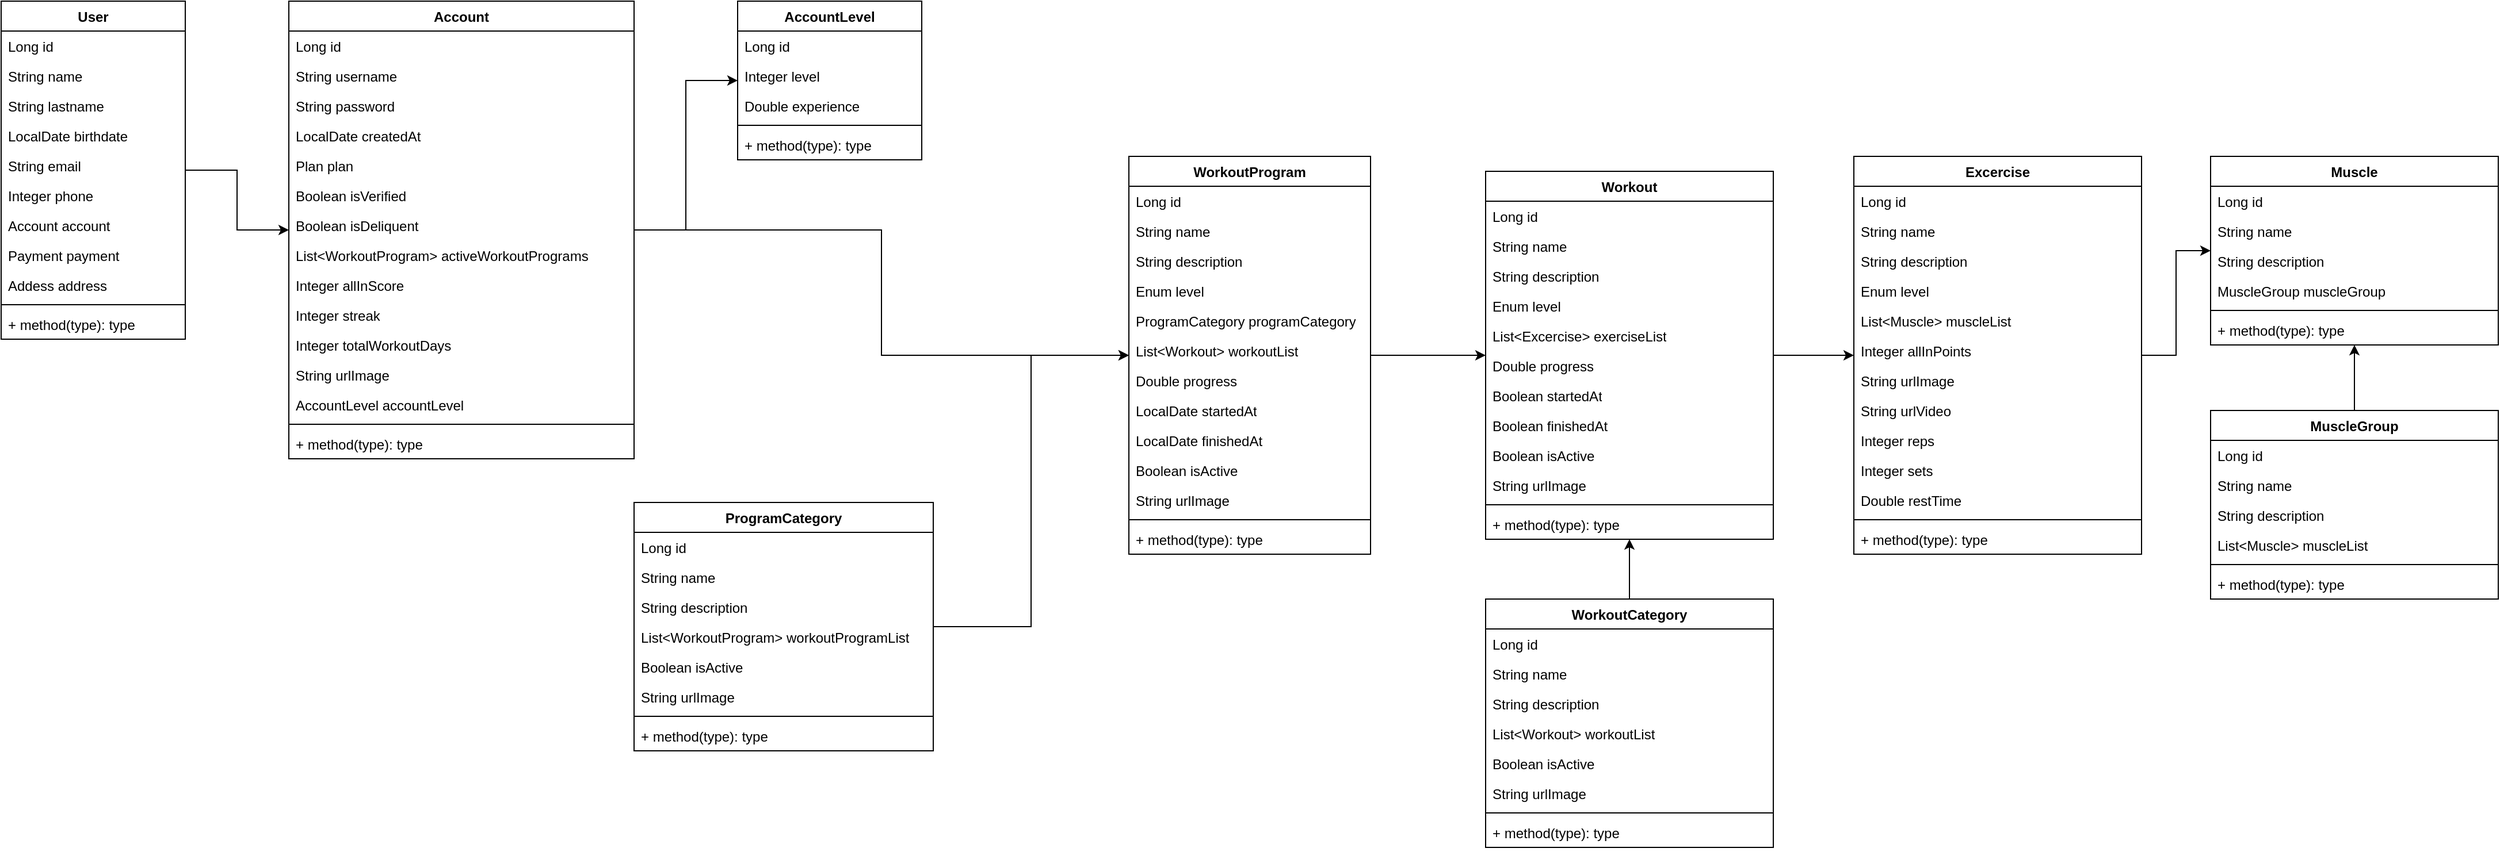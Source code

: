 <mxfile version="22.1.7" type="github">
  <diagram id="C5RBs43oDa-KdzZeNtuy" name="Page-1">
    <mxGraphModel dx="2345" dy="1053" grid="1" gridSize="10" guides="1" tooltips="1" connect="1" arrows="1" fold="1" page="1" pageScale="1" pageWidth="827" pageHeight="1169" math="0" shadow="0">
      <root>
        <mxCell id="WIyWlLk6GJQsqaUBKTNV-0" />
        <mxCell id="WIyWlLk6GJQsqaUBKTNV-1" parent="WIyWlLk6GJQsqaUBKTNV-0" />
        <mxCell id="TpIRwuKGS9ta_jCkgAG8-44" style="edgeStyle=orthogonalEdgeStyle;rounded=0;orthogonalLoop=1;jettySize=auto;html=1;" edge="1" parent="WIyWlLk6GJQsqaUBKTNV-1" source="TpIRwuKGS9ta_jCkgAG8-2" target="TpIRwuKGS9ta_jCkgAG8-14">
          <mxGeometry relative="1" as="geometry" />
        </mxCell>
        <mxCell id="TpIRwuKGS9ta_jCkgAG8-2" value="User" style="swimlane;fontStyle=1;align=center;verticalAlign=top;childLayout=stackLayout;horizontal=1;startSize=26;horizontalStack=0;resizeParent=1;resizeParentMax=0;resizeLast=0;collapsible=1;marginBottom=0;whiteSpace=wrap;html=1;" vertex="1" parent="WIyWlLk6GJQsqaUBKTNV-1">
          <mxGeometry x="80" y="40" width="160" height="294" as="geometry" />
        </mxCell>
        <mxCell id="TpIRwuKGS9ta_jCkgAG8-3" value="Long id" style="text;strokeColor=none;fillColor=none;align=left;verticalAlign=top;spacingLeft=4;spacingRight=4;overflow=hidden;rotatable=0;points=[[0,0.5],[1,0.5]];portConstraint=eastwest;whiteSpace=wrap;html=1;" vertex="1" parent="TpIRwuKGS9ta_jCkgAG8-2">
          <mxGeometry y="26" width="160" height="26" as="geometry" />
        </mxCell>
        <mxCell id="TpIRwuKGS9ta_jCkgAG8-6" value="String name" style="text;strokeColor=none;fillColor=none;align=left;verticalAlign=top;spacingLeft=4;spacingRight=4;overflow=hidden;rotatable=0;points=[[0,0.5],[1,0.5]];portConstraint=eastwest;whiteSpace=wrap;html=1;" vertex="1" parent="TpIRwuKGS9ta_jCkgAG8-2">
          <mxGeometry y="52" width="160" height="26" as="geometry" />
        </mxCell>
        <mxCell id="TpIRwuKGS9ta_jCkgAG8-7" value="String lastname" style="text;strokeColor=none;fillColor=none;align=left;verticalAlign=top;spacingLeft=4;spacingRight=4;overflow=hidden;rotatable=0;points=[[0,0.5],[1,0.5]];portConstraint=eastwest;whiteSpace=wrap;html=1;" vertex="1" parent="TpIRwuKGS9ta_jCkgAG8-2">
          <mxGeometry y="78" width="160" height="26" as="geometry" />
        </mxCell>
        <mxCell id="TpIRwuKGS9ta_jCkgAG8-8" value="LocalDate birthdate" style="text;strokeColor=none;fillColor=none;align=left;verticalAlign=top;spacingLeft=4;spacingRight=4;overflow=hidden;rotatable=0;points=[[0,0.5],[1,0.5]];portConstraint=eastwest;whiteSpace=wrap;html=1;" vertex="1" parent="TpIRwuKGS9ta_jCkgAG8-2">
          <mxGeometry y="104" width="160" height="26" as="geometry" />
        </mxCell>
        <mxCell id="TpIRwuKGS9ta_jCkgAG8-9" value="String email" style="text;strokeColor=none;fillColor=none;align=left;verticalAlign=top;spacingLeft=4;spacingRight=4;overflow=hidden;rotatable=0;points=[[0,0.5],[1,0.5]];portConstraint=eastwest;whiteSpace=wrap;html=1;" vertex="1" parent="TpIRwuKGS9ta_jCkgAG8-2">
          <mxGeometry y="130" width="160" height="26" as="geometry" />
        </mxCell>
        <mxCell id="TpIRwuKGS9ta_jCkgAG8-10" value="Integer phone" style="text;strokeColor=none;fillColor=none;align=left;verticalAlign=top;spacingLeft=4;spacingRight=4;overflow=hidden;rotatable=0;points=[[0,0.5],[1,0.5]];portConstraint=eastwest;whiteSpace=wrap;html=1;" vertex="1" parent="TpIRwuKGS9ta_jCkgAG8-2">
          <mxGeometry y="156" width="160" height="26" as="geometry" />
        </mxCell>
        <mxCell id="TpIRwuKGS9ta_jCkgAG8-11" value="Account account" style="text;strokeColor=none;fillColor=none;align=left;verticalAlign=top;spacingLeft=4;spacingRight=4;overflow=hidden;rotatable=0;points=[[0,0.5],[1,0.5]];portConstraint=eastwest;whiteSpace=wrap;html=1;" vertex="1" parent="TpIRwuKGS9ta_jCkgAG8-2">
          <mxGeometry y="182" width="160" height="26" as="geometry" />
        </mxCell>
        <mxCell id="TpIRwuKGS9ta_jCkgAG8-12" value="Payment payment" style="text;strokeColor=none;fillColor=none;align=left;verticalAlign=top;spacingLeft=4;spacingRight=4;overflow=hidden;rotatable=0;points=[[0,0.5],[1,0.5]];portConstraint=eastwest;whiteSpace=wrap;html=1;" vertex="1" parent="TpIRwuKGS9ta_jCkgAG8-2">
          <mxGeometry y="208" width="160" height="26" as="geometry" />
        </mxCell>
        <mxCell id="TpIRwuKGS9ta_jCkgAG8-13" value="Addess address" style="text;strokeColor=none;fillColor=none;align=left;verticalAlign=top;spacingLeft=4;spacingRight=4;overflow=hidden;rotatable=0;points=[[0,0.5],[1,0.5]];portConstraint=eastwest;whiteSpace=wrap;html=1;" vertex="1" parent="TpIRwuKGS9ta_jCkgAG8-2">
          <mxGeometry y="234" width="160" height="26" as="geometry" />
        </mxCell>
        <mxCell id="TpIRwuKGS9ta_jCkgAG8-4" value="" style="line;strokeWidth=1;fillColor=none;align=left;verticalAlign=middle;spacingTop=-1;spacingLeft=3;spacingRight=3;rotatable=0;labelPosition=right;points=[];portConstraint=eastwest;strokeColor=inherit;" vertex="1" parent="TpIRwuKGS9ta_jCkgAG8-2">
          <mxGeometry y="260" width="160" height="8" as="geometry" />
        </mxCell>
        <mxCell id="TpIRwuKGS9ta_jCkgAG8-5" value="+ method(type): type" style="text;strokeColor=none;fillColor=none;align=left;verticalAlign=top;spacingLeft=4;spacingRight=4;overflow=hidden;rotatable=0;points=[[0,0.5],[1,0.5]];portConstraint=eastwest;whiteSpace=wrap;html=1;" vertex="1" parent="TpIRwuKGS9ta_jCkgAG8-2">
          <mxGeometry y="268" width="160" height="26" as="geometry" />
        </mxCell>
        <mxCell id="TpIRwuKGS9ta_jCkgAG8-45" style="edgeStyle=orthogonalEdgeStyle;rounded=0;orthogonalLoop=1;jettySize=auto;html=1;" edge="1" parent="WIyWlLk6GJQsqaUBKTNV-1" source="TpIRwuKGS9ta_jCkgAG8-14" target="TpIRwuKGS9ta_jCkgAG8-31">
          <mxGeometry relative="1" as="geometry" />
        </mxCell>
        <mxCell id="TpIRwuKGS9ta_jCkgAG8-121" style="edgeStyle=orthogonalEdgeStyle;rounded=0;orthogonalLoop=1;jettySize=auto;html=1;" edge="1" parent="WIyWlLk6GJQsqaUBKTNV-1" source="TpIRwuKGS9ta_jCkgAG8-14" target="TpIRwuKGS9ta_jCkgAG8-46">
          <mxGeometry relative="1" as="geometry" />
        </mxCell>
        <mxCell id="TpIRwuKGS9ta_jCkgAG8-14" value="Account" style="swimlane;fontStyle=1;align=center;verticalAlign=top;childLayout=stackLayout;horizontal=1;startSize=26;horizontalStack=0;resizeParent=1;resizeParentMax=0;resizeLast=0;collapsible=1;marginBottom=0;whiteSpace=wrap;html=1;" vertex="1" parent="WIyWlLk6GJQsqaUBKTNV-1">
          <mxGeometry x="330" y="40" width="300" height="398" as="geometry" />
        </mxCell>
        <mxCell id="TpIRwuKGS9ta_jCkgAG8-15" value="Long id" style="text;strokeColor=none;fillColor=none;align=left;verticalAlign=top;spacingLeft=4;spacingRight=4;overflow=hidden;rotatable=0;points=[[0,0.5],[1,0.5]];portConstraint=eastwest;whiteSpace=wrap;html=1;" vertex="1" parent="TpIRwuKGS9ta_jCkgAG8-14">
          <mxGeometry y="26" width="300" height="26" as="geometry" />
        </mxCell>
        <mxCell id="TpIRwuKGS9ta_jCkgAG8-16" value="String username" style="text;strokeColor=none;fillColor=none;align=left;verticalAlign=top;spacingLeft=4;spacingRight=4;overflow=hidden;rotatable=0;points=[[0,0.5],[1,0.5]];portConstraint=eastwest;whiteSpace=wrap;html=1;" vertex="1" parent="TpIRwuKGS9ta_jCkgAG8-14">
          <mxGeometry y="52" width="300" height="26" as="geometry" />
        </mxCell>
        <mxCell id="TpIRwuKGS9ta_jCkgAG8-17" value="String password" style="text;strokeColor=none;fillColor=none;align=left;verticalAlign=top;spacingLeft=4;spacingRight=4;overflow=hidden;rotatable=0;points=[[0,0.5],[1,0.5]];portConstraint=eastwest;whiteSpace=wrap;html=1;" vertex="1" parent="TpIRwuKGS9ta_jCkgAG8-14">
          <mxGeometry y="78" width="300" height="26" as="geometry" />
        </mxCell>
        <mxCell id="TpIRwuKGS9ta_jCkgAG8-18" value="LocalDate createdAt" style="text;strokeColor=none;fillColor=none;align=left;verticalAlign=top;spacingLeft=4;spacingRight=4;overflow=hidden;rotatable=0;points=[[0,0.5],[1,0.5]];portConstraint=eastwest;whiteSpace=wrap;html=1;" vertex="1" parent="TpIRwuKGS9ta_jCkgAG8-14">
          <mxGeometry y="104" width="300" height="26" as="geometry" />
        </mxCell>
        <mxCell id="TpIRwuKGS9ta_jCkgAG8-19" value="Plan plan" style="text;strokeColor=none;fillColor=none;align=left;verticalAlign=top;spacingLeft=4;spacingRight=4;overflow=hidden;rotatable=0;points=[[0,0.5],[1,0.5]];portConstraint=eastwest;whiteSpace=wrap;html=1;" vertex="1" parent="TpIRwuKGS9ta_jCkgAG8-14">
          <mxGeometry y="130" width="300" height="26" as="geometry" />
        </mxCell>
        <mxCell id="TpIRwuKGS9ta_jCkgAG8-20" value="Boolean isVerified" style="text;strokeColor=none;fillColor=none;align=left;verticalAlign=top;spacingLeft=4;spacingRight=4;overflow=hidden;rotatable=0;points=[[0,0.5],[1,0.5]];portConstraint=eastwest;whiteSpace=wrap;html=1;" vertex="1" parent="TpIRwuKGS9ta_jCkgAG8-14">
          <mxGeometry y="156" width="300" height="26" as="geometry" />
        </mxCell>
        <mxCell id="TpIRwuKGS9ta_jCkgAG8-21" value="Boolean isDeliquent" style="text;strokeColor=none;fillColor=none;align=left;verticalAlign=top;spacingLeft=4;spacingRight=4;overflow=hidden;rotatable=0;points=[[0,0.5],[1,0.5]];portConstraint=eastwest;whiteSpace=wrap;html=1;" vertex="1" parent="TpIRwuKGS9ta_jCkgAG8-14">
          <mxGeometry y="182" width="300" height="26" as="geometry" />
        </mxCell>
        <mxCell id="TpIRwuKGS9ta_jCkgAG8-22" value="List&amp;lt;WorkoutProgram&amp;gt; activeWorkoutPrograms" style="text;strokeColor=none;fillColor=none;align=left;verticalAlign=top;spacingLeft=4;spacingRight=4;overflow=hidden;rotatable=0;points=[[0,0.5],[1,0.5]];portConstraint=eastwest;whiteSpace=wrap;html=1;" vertex="1" parent="TpIRwuKGS9ta_jCkgAG8-14">
          <mxGeometry y="208" width="300" height="26" as="geometry" />
        </mxCell>
        <mxCell id="TpIRwuKGS9ta_jCkgAG8-23" value="Integer allInScore" style="text;strokeColor=none;fillColor=none;align=left;verticalAlign=top;spacingLeft=4;spacingRight=4;overflow=hidden;rotatable=0;points=[[0,0.5],[1,0.5]];portConstraint=eastwest;whiteSpace=wrap;html=1;" vertex="1" parent="TpIRwuKGS9ta_jCkgAG8-14">
          <mxGeometry y="234" width="300" height="26" as="geometry" />
        </mxCell>
        <mxCell id="TpIRwuKGS9ta_jCkgAG8-26" value="Integer streak" style="text;strokeColor=none;fillColor=none;align=left;verticalAlign=top;spacingLeft=4;spacingRight=4;overflow=hidden;rotatable=0;points=[[0,0.5],[1,0.5]];portConstraint=eastwest;whiteSpace=wrap;html=1;" vertex="1" parent="TpIRwuKGS9ta_jCkgAG8-14">
          <mxGeometry y="260" width="300" height="26" as="geometry" />
        </mxCell>
        <mxCell id="TpIRwuKGS9ta_jCkgAG8-27" value="Integer totalWorkoutDays" style="text;strokeColor=none;fillColor=none;align=left;verticalAlign=top;spacingLeft=4;spacingRight=4;overflow=hidden;rotatable=0;points=[[0,0.5],[1,0.5]];portConstraint=eastwest;whiteSpace=wrap;html=1;" vertex="1" parent="TpIRwuKGS9ta_jCkgAG8-14">
          <mxGeometry y="286" width="300" height="26" as="geometry" />
        </mxCell>
        <mxCell id="TpIRwuKGS9ta_jCkgAG8-28" value="String urlImage" style="text;strokeColor=none;fillColor=none;align=left;verticalAlign=top;spacingLeft=4;spacingRight=4;overflow=hidden;rotatable=0;points=[[0,0.5],[1,0.5]];portConstraint=eastwest;whiteSpace=wrap;html=1;" vertex="1" parent="TpIRwuKGS9ta_jCkgAG8-14">
          <mxGeometry y="312" width="300" height="26" as="geometry" />
        </mxCell>
        <mxCell id="TpIRwuKGS9ta_jCkgAG8-29" value="AccountLevel accountLevel" style="text;strokeColor=none;fillColor=none;align=left;verticalAlign=top;spacingLeft=4;spacingRight=4;overflow=hidden;rotatable=0;points=[[0,0.5],[1,0.5]];portConstraint=eastwest;whiteSpace=wrap;html=1;" vertex="1" parent="TpIRwuKGS9ta_jCkgAG8-14">
          <mxGeometry y="338" width="300" height="26" as="geometry" />
        </mxCell>
        <mxCell id="TpIRwuKGS9ta_jCkgAG8-24" value="" style="line;strokeWidth=1;fillColor=none;align=left;verticalAlign=middle;spacingTop=-1;spacingLeft=3;spacingRight=3;rotatable=0;labelPosition=right;points=[];portConstraint=eastwest;strokeColor=inherit;" vertex="1" parent="TpIRwuKGS9ta_jCkgAG8-14">
          <mxGeometry y="364" width="300" height="8" as="geometry" />
        </mxCell>
        <mxCell id="TpIRwuKGS9ta_jCkgAG8-25" value="+ method(type): type" style="text;strokeColor=none;fillColor=none;align=left;verticalAlign=top;spacingLeft=4;spacingRight=4;overflow=hidden;rotatable=0;points=[[0,0.5],[1,0.5]];portConstraint=eastwest;whiteSpace=wrap;html=1;" vertex="1" parent="TpIRwuKGS9ta_jCkgAG8-14">
          <mxGeometry y="372" width="300" height="26" as="geometry" />
        </mxCell>
        <mxCell id="TpIRwuKGS9ta_jCkgAG8-31" value="AccountLevel" style="swimlane;fontStyle=1;align=center;verticalAlign=top;childLayout=stackLayout;horizontal=1;startSize=26;horizontalStack=0;resizeParent=1;resizeParentMax=0;resizeLast=0;collapsible=1;marginBottom=0;whiteSpace=wrap;html=1;" vertex="1" parent="WIyWlLk6GJQsqaUBKTNV-1">
          <mxGeometry x="720" y="40" width="160" height="138" as="geometry" />
        </mxCell>
        <mxCell id="TpIRwuKGS9ta_jCkgAG8-32" value="Long id" style="text;strokeColor=none;fillColor=none;align=left;verticalAlign=top;spacingLeft=4;spacingRight=4;overflow=hidden;rotatable=0;points=[[0,0.5],[1,0.5]];portConstraint=eastwest;whiteSpace=wrap;html=1;" vertex="1" parent="TpIRwuKGS9ta_jCkgAG8-31">
          <mxGeometry y="26" width="160" height="26" as="geometry" />
        </mxCell>
        <mxCell id="TpIRwuKGS9ta_jCkgAG8-33" value="Integer level" style="text;strokeColor=none;fillColor=none;align=left;verticalAlign=top;spacingLeft=4;spacingRight=4;overflow=hidden;rotatable=0;points=[[0,0.5],[1,0.5]];portConstraint=eastwest;whiteSpace=wrap;html=1;" vertex="1" parent="TpIRwuKGS9ta_jCkgAG8-31">
          <mxGeometry y="52" width="160" height="26" as="geometry" />
        </mxCell>
        <mxCell id="TpIRwuKGS9ta_jCkgAG8-34" value="Double experience" style="text;strokeColor=none;fillColor=none;align=left;verticalAlign=top;spacingLeft=4;spacingRight=4;overflow=hidden;rotatable=0;points=[[0,0.5],[1,0.5]];portConstraint=eastwest;whiteSpace=wrap;html=1;" vertex="1" parent="TpIRwuKGS9ta_jCkgAG8-31">
          <mxGeometry y="78" width="160" height="26" as="geometry" />
        </mxCell>
        <mxCell id="TpIRwuKGS9ta_jCkgAG8-41" value="" style="line;strokeWidth=1;fillColor=none;align=left;verticalAlign=middle;spacingTop=-1;spacingLeft=3;spacingRight=3;rotatable=0;labelPosition=right;points=[];portConstraint=eastwest;strokeColor=inherit;" vertex="1" parent="TpIRwuKGS9ta_jCkgAG8-31">
          <mxGeometry y="104" width="160" height="8" as="geometry" />
        </mxCell>
        <mxCell id="TpIRwuKGS9ta_jCkgAG8-42" value="+ method(type): type" style="text;strokeColor=none;fillColor=none;align=left;verticalAlign=top;spacingLeft=4;spacingRight=4;overflow=hidden;rotatable=0;points=[[0,0.5],[1,0.5]];portConstraint=eastwest;whiteSpace=wrap;html=1;" vertex="1" parent="TpIRwuKGS9ta_jCkgAG8-31">
          <mxGeometry y="112" width="160" height="26" as="geometry" />
        </mxCell>
        <mxCell id="TpIRwuKGS9ta_jCkgAG8-88" style="edgeStyle=orthogonalEdgeStyle;rounded=0;orthogonalLoop=1;jettySize=auto;html=1;" edge="1" parent="WIyWlLk6GJQsqaUBKTNV-1" source="TpIRwuKGS9ta_jCkgAG8-46" target="TpIRwuKGS9ta_jCkgAG8-75">
          <mxGeometry relative="1" as="geometry" />
        </mxCell>
        <mxCell id="TpIRwuKGS9ta_jCkgAG8-46" value="WorkoutProgram" style="swimlane;fontStyle=1;align=center;verticalAlign=top;childLayout=stackLayout;horizontal=1;startSize=26;horizontalStack=0;resizeParent=1;resizeParentMax=0;resizeLast=0;collapsible=1;marginBottom=0;whiteSpace=wrap;html=1;" vertex="1" parent="WIyWlLk6GJQsqaUBKTNV-1">
          <mxGeometry x="1060" y="175" width="210" height="346" as="geometry" />
        </mxCell>
        <mxCell id="TpIRwuKGS9ta_jCkgAG8-47" value="Long id" style="text;strokeColor=none;fillColor=none;align=left;verticalAlign=top;spacingLeft=4;spacingRight=4;overflow=hidden;rotatable=0;points=[[0,0.5],[1,0.5]];portConstraint=eastwest;whiteSpace=wrap;html=1;" vertex="1" parent="TpIRwuKGS9ta_jCkgAG8-46">
          <mxGeometry y="26" width="210" height="26" as="geometry" />
        </mxCell>
        <mxCell id="TpIRwuKGS9ta_jCkgAG8-48" value="String name" style="text;strokeColor=none;fillColor=none;align=left;verticalAlign=top;spacingLeft=4;spacingRight=4;overflow=hidden;rotatable=0;points=[[0,0.5],[1,0.5]];portConstraint=eastwest;whiteSpace=wrap;html=1;" vertex="1" parent="TpIRwuKGS9ta_jCkgAG8-46">
          <mxGeometry y="52" width="210" height="26" as="geometry" />
        </mxCell>
        <mxCell id="TpIRwuKGS9ta_jCkgAG8-49" value="String description" style="text;strokeColor=none;fillColor=none;align=left;verticalAlign=top;spacingLeft=4;spacingRight=4;overflow=hidden;rotatable=0;points=[[0,0.5],[1,0.5]];portConstraint=eastwest;whiteSpace=wrap;html=1;" vertex="1" parent="TpIRwuKGS9ta_jCkgAG8-46">
          <mxGeometry y="78" width="210" height="26" as="geometry" />
        </mxCell>
        <mxCell id="TpIRwuKGS9ta_jCkgAG8-50" value="Enum level" style="text;strokeColor=none;fillColor=none;align=left;verticalAlign=top;spacingLeft=4;spacingRight=4;overflow=hidden;rotatable=0;points=[[0,0.5],[1,0.5]];portConstraint=eastwest;whiteSpace=wrap;html=1;" vertex="1" parent="TpIRwuKGS9ta_jCkgAG8-46">
          <mxGeometry y="104" width="210" height="26" as="geometry" />
        </mxCell>
        <mxCell id="TpIRwuKGS9ta_jCkgAG8-51" value="ProgramCategory programCategory" style="text;strokeColor=none;fillColor=none;align=left;verticalAlign=top;spacingLeft=4;spacingRight=4;overflow=hidden;rotatable=0;points=[[0,0.5],[1,0.5]];portConstraint=eastwest;whiteSpace=wrap;html=1;" vertex="1" parent="TpIRwuKGS9ta_jCkgAG8-46">
          <mxGeometry y="130" width="210" height="26" as="geometry" />
        </mxCell>
        <mxCell id="TpIRwuKGS9ta_jCkgAG8-52" value="List&amp;lt;Workout&amp;gt; workoutList" style="text;strokeColor=none;fillColor=none;align=left;verticalAlign=top;spacingLeft=4;spacingRight=4;overflow=hidden;rotatable=0;points=[[0,0.5],[1,0.5]];portConstraint=eastwest;whiteSpace=wrap;html=1;" vertex="1" parent="TpIRwuKGS9ta_jCkgAG8-46">
          <mxGeometry y="156" width="210" height="26" as="geometry" />
        </mxCell>
        <mxCell id="TpIRwuKGS9ta_jCkgAG8-53" value="Double progress" style="text;strokeColor=none;fillColor=none;align=left;verticalAlign=top;spacingLeft=4;spacingRight=4;overflow=hidden;rotatable=0;points=[[0,0.5],[1,0.5]];portConstraint=eastwest;whiteSpace=wrap;html=1;" vertex="1" parent="TpIRwuKGS9ta_jCkgAG8-46">
          <mxGeometry y="182" width="210" height="26" as="geometry" />
        </mxCell>
        <mxCell id="TpIRwuKGS9ta_jCkgAG8-54" value="LocalDate startedAt" style="text;strokeColor=none;fillColor=none;align=left;verticalAlign=top;spacingLeft=4;spacingRight=4;overflow=hidden;rotatable=0;points=[[0,0.5],[1,0.5]];portConstraint=eastwest;whiteSpace=wrap;html=1;" vertex="1" parent="TpIRwuKGS9ta_jCkgAG8-46">
          <mxGeometry y="208" width="210" height="26" as="geometry" />
        </mxCell>
        <mxCell id="TpIRwuKGS9ta_jCkgAG8-55" value="LocalDate finishedAt" style="text;strokeColor=none;fillColor=none;align=left;verticalAlign=top;spacingLeft=4;spacingRight=4;overflow=hidden;rotatable=0;points=[[0,0.5],[1,0.5]];portConstraint=eastwest;whiteSpace=wrap;html=1;" vertex="1" parent="TpIRwuKGS9ta_jCkgAG8-46">
          <mxGeometry y="234" width="210" height="26" as="geometry" />
        </mxCell>
        <mxCell id="TpIRwuKGS9ta_jCkgAG8-58" value="Boolean isActive" style="text;strokeColor=none;fillColor=none;align=left;verticalAlign=top;spacingLeft=4;spacingRight=4;overflow=hidden;rotatable=0;points=[[0,0.5],[1,0.5]];portConstraint=eastwest;whiteSpace=wrap;html=1;" vertex="1" parent="TpIRwuKGS9ta_jCkgAG8-46">
          <mxGeometry y="260" width="210" height="26" as="geometry" />
        </mxCell>
        <mxCell id="TpIRwuKGS9ta_jCkgAG8-59" value="String urlImage" style="text;strokeColor=none;fillColor=none;align=left;verticalAlign=top;spacingLeft=4;spacingRight=4;overflow=hidden;rotatable=0;points=[[0,0.5],[1,0.5]];portConstraint=eastwest;whiteSpace=wrap;html=1;" vertex="1" parent="TpIRwuKGS9ta_jCkgAG8-46">
          <mxGeometry y="286" width="210" height="26" as="geometry" />
        </mxCell>
        <mxCell id="TpIRwuKGS9ta_jCkgAG8-56" value="" style="line;strokeWidth=1;fillColor=none;align=left;verticalAlign=middle;spacingTop=-1;spacingLeft=3;spacingRight=3;rotatable=0;labelPosition=right;points=[];portConstraint=eastwest;strokeColor=inherit;" vertex="1" parent="TpIRwuKGS9ta_jCkgAG8-46">
          <mxGeometry y="312" width="210" height="8" as="geometry" />
        </mxCell>
        <mxCell id="TpIRwuKGS9ta_jCkgAG8-57" value="+ method(type): type" style="text;strokeColor=none;fillColor=none;align=left;verticalAlign=top;spacingLeft=4;spacingRight=4;overflow=hidden;rotatable=0;points=[[0,0.5],[1,0.5]];portConstraint=eastwest;whiteSpace=wrap;html=1;" vertex="1" parent="TpIRwuKGS9ta_jCkgAG8-46">
          <mxGeometry y="320" width="210" height="26" as="geometry" />
        </mxCell>
        <mxCell id="TpIRwuKGS9ta_jCkgAG8-106" style="edgeStyle=orthogonalEdgeStyle;rounded=0;orthogonalLoop=1;jettySize=auto;html=1;" edge="1" parent="WIyWlLk6GJQsqaUBKTNV-1" source="TpIRwuKGS9ta_jCkgAG8-75" target="TpIRwuKGS9ta_jCkgAG8-90">
          <mxGeometry relative="1" as="geometry" />
        </mxCell>
        <mxCell id="TpIRwuKGS9ta_jCkgAG8-75" value="Workout" style="swimlane;fontStyle=1;align=center;verticalAlign=top;childLayout=stackLayout;horizontal=1;startSize=26;horizontalStack=0;resizeParent=1;resizeParentMax=0;resizeLast=0;collapsible=1;marginBottom=0;whiteSpace=wrap;html=1;" vertex="1" parent="WIyWlLk6GJQsqaUBKTNV-1">
          <mxGeometry x="1370" y="188" width="250" height="320" as="geometry" />
        </mxCell>
        <mxCell id="TpIRwuKGS9ta_jCkgAG8-76" value="Long id" style="text;strokeColor=none;fillColor=none;align=left;verticalAlign=top;spacingLeft=4;spacingRight=4;overflow=hidden;rotatable=0;points=[[0,0.5],[1,0.5]];portConstraint=eastwest;whiteSpace=wrap;html=1;" vertex="1" parent="TpIRwuKGS9ta_jCkgAG8-75">
          <mxGeometry y="26" width="250" height="26" as="geometry" />
        </mxCell>
        <mxCell id="TpIRwuKGS9ta_jCkgAG8-77" value="String name" style="text;strokeColor=none;fillColor=none;align=left;verticalAlign=top;spacingLeft=4;spacingRight=4;overflow=hidden;rotatable=0;points=[[0,0.5],[1,0.5]];portConstraint=eastwest;whiteSpace=wrap;html=1;" vertex="1" parent="TpIRwuKGS9ta_jCkgAG8-75">
          <mxGeometry y="52" width="250" height="26" as="geometry" />
        </mxCell>
        <mxCell id="TpIRwuKGS9ta_jCkgAG8-78" value="String description" style="text;strokeColor=none;fillColor=none;align=left;verticalAlign=top;spacingLeft=4;spacingRight=4;overflow=hidden;rotatable=0;points=[[0,0.5],[1,0.5]];portConstraint=eastwest;whiteSpace=wrap;html=1;" vertex="1" parent="TpIRwuKGS9ta_jCkgAG8-75">
          <mxGeometry y="78" width="250" height="26" as="geometry" />
        </mxCell>
        <mxCell id="TpIRwuKGS9ta_jCkgAG8-79" value="Enum level" style="text;strokeColor=none;fillColor=none;align=left;verticalAlign=top;spacingLeft=4;spacingRight=4;overflow=hidden;rotatable=0;points=[[0,0.5],[1,0.5]];portConstraint=eastwest;whiteSpace=wrap;html=1;" vertex="1" parent="TpIRwuKGS9ta_jCkgAG8-75">
          <mxGeometry y="104" width="250" height="26" as="geometry" />
        </mxCell>
        <mxCell id="TpIRwuKGS9ta_jCkgAG8-80" value="List&amp;lt;Excercise&amp;gt; exerciseList" style="text;strokeColor=none;fillColor=none;align=left;verticalAlign=top;spacingLeft=4;spacingRight=4;overflow=hidden;rotatable=0;points=[[0,0.5],[1,0.5]];portConstraint=eastwest;whiteSpace=wrap;html=1;" vertex="1" parent="TpIRwuKGS9ta_jCkgAG8-75">
          <mxGeometry y="130" width="250" height="26" as="geometry" />
        </mxCell>
        <mxCell id="TpIRwuKGS9ta_jCkgAG8-84" value="Double progress" style="text;strokeColor=none;fillColor=none;align=left;verticalAlign=top;spacingLeft=4;spacingRight=4;overflow=hidden;rotatable=0;points=[[0,0.5],[1,0.5]];portConstraint=eastwest;whiteSpace=wrap;html=1;" vertex="1" parent="TpIRwuKGS9ta_jCkgAG8-75">
          <mxGeometry y="156" width="250" height="26" as="geometry" />
        </mxCell>
        <mxCell id="TpIRwuKGS9ta_jCkgAG8-85" value="Boolean startedAt" style="text;strokeColor=none;fillColor=none;align=left;verticalAlign=top;spacingLeft=4;spacingRight=4;overflow=hidden;rotatable=0;points=[[0,0.5],[1,0.5]];portConstraint=eastwest;whiteSpace=wrap;html=1;" vertex="1" parent="TpIRwuKGS9ta_jCkgAG8-75">
          <mxGeometry y="182" width="250" height="26" as="geometry" />
        </mxCell>
        <mxCell id="TpIRwuKGS9ta_jCkgAG8-86" value="Boolean finishedAt" style="text;strokeColor=none;fillColor=none;align=left;verticalAlign=top;spacingLeft=4;spacingRight=4;overflow=hidden;rotatable=0;points=[[0,0.5],[1,0.5]];portConstraint=eastwest;whiteSpace=wrap;html=1;" vertex="1" parent="TpIRwuKGS9ta_jCkgAG8-75">
          <mxGeometry y="208" width="250" height="26" as="geometry" />
        </mxCell>
        <mxCell id="TpIRwuKGS9ta_jCkgAG8-87" value="Boolean isActive" style="text;strokeColor=none;fillColor=none;align=left;verticalAlign=top;spacingLeft=4;spacingRight=4;overflow=hidden;rotatable=0;points=[[0,0.5],[1,0.5]];portConstraint=eastwest;whiteSpace=wrap;html=1;" vertex="1" parent="TpIRwuKGS9ta_jCkgAG8-75">
          <mxGeometry y="234" width="250" height="26" as="geometry" />
        </mxCell>
        <mxCell id="TpIRwuKGS9ta_jCkgAG8-81" value="String urlImage" style="text;strokeColor=none;fillColor=none;align=left;verticalAlign=top;spacingLeft=4;spacingRight=4;overflow=hidden;rotatable=0;points=[[0,0.5],[1,0.5]];portConstraint=eastwest;whiteSpace=wrap;html=1;" vertex="1" parent="TpIRwuKGS9ta_jCkgAG8-75">
          <mxGeometry y="260" width="250" height="26" as="geometry" />
        </mxCell>
        <mxCell id="TpIRwuKGS9ta_jCkgAG8-82" value="" style="line;strokeWidth=1;fillColor=none;align=left;verticalAlign=middle;spacingTop=-1;spacingLeft=3;spacingRight=3;rotatable=0;labelPosition=right;points=[];portConstraint=eastwest;strokeColor=inherit;" vertex="1" parent="TpIRwuKGS9ta_jCkgAG8-75">
          <mxGeometry y="286" width="250" height="8" as="geometry" />
        </mxCell>
        <mxCell id="TpIRwuKGS9ta_jCkgAG8-83" value="+ method(type): type" style="text;strokeColor=none;fillColor=none;align=left;verticalAlign=top;spacingLeft=4;spacingRight=4;overflow=hidden;rotatable=0;points=[[0,0.5],[1,0.5]];portConstraint=eastwest;whiteSpace=wrap;html=1;" vertex="1" parent="TpIRwuKGS9ta_jCkgAG8-75">
          <mxGeometry y="294" width="250" height="26" as="geometry" />
        </mxCell>
        <mxCell id="TpIRwuKGS9ta_jCkgAG8-62" value="ProgramCategory" style="swimlane;fontStyle=1;align=center;verticalAlign=top;childLayout=stackLayout;horizontal=1;startSize=26;horizontalStack=0;resizeParent=1;resizeParentMax=0;resizeLast=0;collapsible=1;marginBottom=0;whiteSpace=wrap;html=1;" vertex="1" parent="WIyWlLk6GJQsqaUBKTNV-1">
          <mxGeometry x="630" y="476" width="260" height="216" as="geometry" />
        </mxCell>
        <mxCell id="TpIRwuKGS9ta_jCkgAG8-63" value="Long id" style="text;strokeColor=none;fillColor=none;align=left;verticalAlign=top;spacingLeft=4;spacingRight=4;overflow=hidden;rotatable=0;points=[[0,0.5],[1,0.5]];portConstraint=eastwest;whiteSpace=wrap;html=1;" vertex="1" parent="TpIRwuKGS9ta_jCkgAG8-62">
          <mxGeometry y="26" width="260" height="26" as="geometry" />
        </mxCell>
        <mxCell id="TpIRwuKGS9ta_jCkgAG8-64" value="String name" style="text;strokeColor=none;fillColor=none;align=left;verticalAlign=top;spacingLeft=4;spacingRight=4;overflow=hidden;rotatable=0;points=[[0,0.5],[1,0.5]];portConstraint=eastwest;whiteSpace=wrap;html=1;" vertex="1" parent="TpIRwuKGS9ta_jCkgAG8-62">
          <mxGeometry y="52" width="260" height="26" as="geometry" />
        </mxCell>
        <mxCell id="TpIRwuKGS9ta_jCkgAG8-65" value="String description" style="text;strokeColor=none;fillColor=none;align=left;verticalAlign=top;spacingLeft=4;spacingRight=4;overflow=hidden;rotatable=0;points=[[0,0.5],[1,0.5]];portConstraint=eastwest;whiteSpace=wrap;html=1;" vertex="1" parent="TpIRwuKGS9ta_jCkgAG8-62">
          <mxGeometry y="78" width="260" height="26" as="geometry" />
        </mxCell>
        <mxCell id="TpIRwuKGS9ta_jCkgAG8-66" value="List&amp;lt;WorkoutProgram&amp;gt; workoutProgramList" style="text;strokeColor=none;fillColor=none;align=left;verticalAlign=top;spacingLeft=4;spacingRight=4;overflow=hidden;rotatable=0;points=[[0,0.5],[1,0.5]];portConstraint=eastwest;whiteSpace=wrap;html=1;" vertex="1" parent="TpIRwuKGS9ta_jCkgAG8-62">
          <mxGeometry y="104" width="260" height="26" as="geometry" />
        </mxCell>
        <mxCell id="TpIRwuKGS9ta_jCkgAG8-67" value="Boolean isActive" style="text;strokeColor=none;fillColor=none;align=left;verticalAlign=top;spacingLeft=4;spacingRight=4;overflow=hidden;rotatable=0;points=[[0,0.5],[1,0.5]];portConstraint=eastwest;whiteSpace=wrap;html=1;" vertex="1" parent="TpIRwuKGS9ta_jCkgAG8-62">
          <mxGeometry y="130" width="260" height="26" as="geometry" />
        </mxCell>
        <mxCell id="TpIRwuKGS9ta_jCkgAG8-68" value="String urlImage" style="text;strokeColor=none;fillColor=none;align=left;verticalAlign=top;spacingLeft=4;spacingRight=4;overflow=hidden;rotatable=0;points=[[0,0.5],[1,0.5]];portConstraint=eastwest;whiteSpace=wrap;html=1;" vertex="1" parent="TpIRwuKGS9ta_jCkgAG8-62">
          <mxGeometry y="156" width="260" height="26" as="geometry" />
        </mxCell>
        <mxCell id="TpIRwuKGS9ta_jCkgAG8-72" value="" style="line;strokeWidth=1;fillColor=none;align=left;verticalAlign=middle;spacingTop=-1;spacingLeft=3;spacingRight=3;rotatable=0;labelPosition=right;points=[];portConstraint=eastwest;strokeColor=inherit;" vertex="1" parent="TpIRwuKGS9ta_jCkgAG8-62">
          <mxGeometry y="182" width="260" height="8" as="geometry" />
        </mxCell>
        <mxCell id="TpIRwuKGS9ta_jCkgAG8-73" value="+ method(type): type" style="text;strokeColor=none;fillColor=none;align=left;verticalAlign=top;spacingLeft=4;spacingRight=4;overflow=hidden;rotatable=0;points=[[0,0.5],[1,0.5]];portConstraint=eastwest;whiteSpace=wrap;html=1;" vertex="1" parent="TpIRwuKGS9ta_jCkgAG8-62">
          <mxGeometry y="190" width="260" height="26" as="geometry" />
        </mxCell>
        <mxCell id="TpIRwuKGS9ta_jCkgAG8-74" style="edgeStyle=orthogonalEdgeStyle;rounded=0;orthogonalLoop=1;jettySize=auto;html=1;" edge="1" parent="WIyWlLk6GJQsqaUBKTNV-1" source="TpIRwuKGS9ta_jCkgAG8-62" target="TpIRwuKGS9ta_jCkgAG8-46">
          <mxGeometry relative="1" as="geometry" />
        </mxCell>
        <mxCell id="TpIRwuKGS9ta_jCkgAG8-143" style="edgeStyle=orthogonalEdgeStyle;rounded=0;orthogonalLoop=1;jettySize=auto;html=1;" edge="1" parent="WIyWlLk6GJQsqaUBKTNV-1" source="TpIRwuKGS9ta_jCkgAG8-90" target="TpIRwuKGS9ta_jCkgAG8-122">
          <mxGeometry relative="1" as="geometry" />
        </mxCell>
        <mxCell id="TpIRwuKGS9ta_jCkgAG8-90" value="Excercise" style="swimlane;fontStyle=1;align=center;verticalAlign=top;childLayout=stackLayout;horizontal=1;startSize=26;horizontalStack=0;resizeParent=1;resizeParentMax=0;resizeLast=0;collapsible=1;marginBottom=0;whiteSpace=wrap;html=1;" vertex="1" parent="WIyWlLk6GJQsqaUBKTNV-1">
          <mxGeometry x="1690" y="175" width="250" height="346" as="geometry" />
        </mxCell>
        <mxCell id="TpIRwuKGS9ta_jCkgAG8-91" value="Long id" style="text;strokeColor=none;fillColor=none;align=left;verticalAlign=top;spacingLeft=4;spacingRight=4;overflow=hidden;rotatable=0;points=[[0,0.5],[1,0.5]];portConstraint=eastwest;whiteSpace=wrap;html=1;" vertex="1" parent="TpIRwuKGS9ta_jCkgAG8-90">
          <mxGeometry y="26" width="250" height="26" as="geometry" />
        </mxCell>
        <mxCell id="TpIRwuKGS9ta_jCkgAG8-92" value="String name" style="text;strokeColor=none;fillColor=none;align=left;verticalAlign=top;spacingLeft=4;spacingRight=4;overflow=hidden;rotatable=0;points=[[0,0.5],[1,0.5]];portConstraint=eastwest;whiteSpace=wrap;html=1;" vertex="1" parent="TpIRwuKGS9ta_jCkgAG8-90">
          <mxGeometry y="52" width="250" height="26" as="geometry" />
        </mxCell>
        <mxCell id="TpIRwuKGS9ta_jCkgAG8-93" value="String description" style="text;strokeColor=none;fillColor=none;align=left;verticalAlign=top;spacingLeft=4;spacingRight=4;overflow=hidden;rotatable=0;points=[[0,0.5],[1,0.5]];portConstraint=eastwest;whiteSpace=wrap;html=1;" vertex="1" parent="TpIRwuKGS9ta_jCkgAG8-90">
          <mxGeometry y="78" width="250" height="26" as="geometry" />
        </mxCell>
        <mxCell id="TpIRwuKGS9ta_jCkgAG8-94" value="Enum level" style="text;strokeColor=none;fillColor=none;align=left;verticalAlign=top;spacingLeft=4;spacingRight=4;overflow=hidden;rotatable=0;points=[[0,0.5],[1,0.5]];portConstraint=eastwest;whiteSpace=wrap;html=1;" vertex="1" parent="TpIRwuKGS9ta_jCkgAG8-90">
          <mxGeometry y="104" width="250" height="26" as="geometry" />
        </mxCell>
        <mxCell id="TpIRwuKGS9ta_jCkgAG8-95" value="List&amp;lt;Muscle&amp;gt; muscleList" style="text;strokeColor=none;fillColor=none;align=left;verticalAlign=top;spacingLeft=4;spacingRight=4;overflow=hidden;rotatable=0;points=[[0,0.5],[1,0.5]];portConstraint=eastwest;whiteSpace=wrap;html=1;" vertex="1" parent="TpIRwuKGS9ta_jCkgAG8-90">
          <mxGeometry y="130" width="250" height="26" as="geometry" />
        </mxCell>
        <mxCell id="TpIRwuKGS9ta_jCkgAG8-96" value="Integer allInPoints" style="text;strokeColor=none;fillColor=none;align=left;verticalAlign=top;spacingLeft=4;spacingRight=4;overflow=hidden;rotatable=0;points=[[0,0.5],[1,0.5]];portConstraint=eastwest;whiteSpace=wrap;html=1;" vertex="1" parent="TpIRwuKGS9ta_jCkgAG8-90">
          <mxGeometry y="156" width="250" height="26" as="geometry" />
        </mxCell>
        <mxCell id="TpIRwuKGS9ta_jCkgAG8-97" value="String urlImage" style="text;strokeColor=none;fillColor=none;align=left;verticalAlign=top;spacingLeft=4;spacingRight=4;overflow=hidden;rotatable=0;points=[[0,0.5],[1,0.5]];portConstraint=eastwest;whiteSpace=wrap;html=1;" vertex="1" parent="TpIRwuKGS9ta_jCkgAG8-90">
          <mxGeometry y="182" width="250" height="26" as="geometry" />
        </mxCell>
        <mxCell id="TpIRwuKGS9ta_jCkgAG8-98" value="String urlVideo" style="text;strokeColor=none;fillColor=none;align=left;verticalAlign=top;spacingLeft=4;spacingRight=4;overflow=hidden;rotatable=0;points=[[0,0.5],[1,0.5]];portConstraint=eastwest;whiteSpace=wrap;html=1;" vertex="1" parent="TpIRwuKGS9ta_jCkgAG8-90">
          <mxGeometry y="208" width="250" height="26" as="geometry" />
        </mxCell>
        <mxCell id="TpIRwuKGS9ta_jCkgAG8-99" value="Integer reps" style="text;strokeColor=none;fillColor=none;align=left;verticalAlign=top;spacingLeft=4;spacingRight=4;overflow=hidden;rotatable=0;points=[[0,0.5],[1,0.5]];portConstraint=eastwest;whiteSpace=wrap;html=1;" vertex="1" parent="TpIRwuKGS9ta_jCkgAG8-90">
          <mxGeometry y="234" width="250" height="26" as="geometry" />
        </mxCell>
        <mxCell id="TpIRwuKGS9ta_jCkgAG8-100" value="Integer sets" style="text;strokeColor=none;fillColor=none;align=left;verticalAlign=top;spacingLeft=4;spacingRight=4;overflow=hidden;rotatable=0;points=[[0,0.5],[1,0.5]];portConstraint=eastwest;whiteSpace=wrap;html=1;" vertex="1" parent="TpIRwuKGS9ta_jCkgAG8-90">
          <mxGeometry y="260" width="250" height="26" as="geometry" />
        </mxCell>
        <mxCell id="TpIRwuKGS9ta_jCkgAG8-105" value="Double restTime" style="text;strokeColor=none;fillColor=none;align=left;verticalAlign=top;spacingLeft=4;spacingRight=4;overflow=hidden;rotatable=0;points=[[0,0.5],[1,0.5]];portConstraint=eastwest;whiteSpace=wrap;html=1;" vertex="1" parent="TpIRwuKGS9ta_jCkgAG8-90">
          <mxGeometry y="286" width="250" height="26" as="geometry" />
        </mxCell>
        <mxCell id="TpIRwuKGS9ta_jCkgAG8-101" value="" style="line;strokeWidth=1;fillColor=none;align=left;verticalAlign=middle;spacingTop=-1;spacingLeft=3;spacingRight=3;rotatable=0;labelPosition=right;points=[];portConstraint=eastwest;strokeColor=inherit;" vertex="1" parent="TpIRwuKGS9ta_jCkgAG8-90">
          <mxGeometry y="312" width="250" height="8" as="geometry" />
        </mxCell>
        <mxCell id="TpIRwuKGS9ta_jCkgAG8-102" value="+ method(type): type" style="text;strokeColor=none;fillColor=none;align=left;verticalAlign=top;spacingLeft=4;spacingRight=4;overflow=hidden;rotatable=0;points=[[0,0.5],[1,0.5]];portConstraint=eastwest;whiteSpace=wrap;html=1;" vertex="1" parent="TpIRwuKGS9ta_jCkgAG8-90">
          <mxGeometry y="320" width="250" height="26" as="geometry" />
        </mxCell>
        <mxCell id="TpIRwuKGS9ta_jCkgAG8-120" style="edgeStyle=orthogonalEdgeStyle;rounded=0;orthogonalLoop=1;jettySize=auto;html=1;" edge="1" parent="WIyWlLk6GJQsqaUBKTNV-1" source="TpIRwuKGS9ta_jCkgAG8-107" target="TpIRwuKGS9ta_jCkgAG8-75">
          <mxGeometry relative="1" as="geometry" />
        </mxCell>
        <mxCell id="TpIRwuKGS9ta_jCkgAG8-107" value="WorkoutCategory" style="swimlane;fontStyle=1;align=center;verticalAlign=top;childLayout=stackLayout;horizontal=1;startSize=26;horizontalStack=0;resizeParent=1;resizeParentMax=0;resizeLast=0;collapsible=1;marginBottom=0;whiteSpace=wrap;html=1;" vertex="1" parent="WIyWlLk6GJQsqaUBKTNV-1">
          <mxGeometry x="1370" y="560" width="250" height="216" as="geometry" />
        </mxCell>
        <mxCell id="TpIRwuKGS9ta_jCkgAG8-108" value="Long id" style="text;strokeColor=none;fillColor=none;align=left;verticalAlign=top;spacingLeft=4;spacingRight=4;overflow=hidden;rotatable=0;points=[[0,0.5],[1,0.5]];portConstraint=eastwest;whiteSpace=wrap;html=1;" vertex="1" parent="TpIRwuKGS9ta_jCkgAG8-107">
          <mxGeometry y="26" width="250" height="26" as="geometry" />
        </mxCell>
        <mxCell id="TpIRwuKGS9ta_jCkgAG8-109" value="String name" style="text;strokeColor=none;fillColor=none;align=left;verticalAlign=top;spacingLeft=4;spacingRight=4;overflow=hidden;rotatable=0;points=[[0,0.5],[1,0.5]];portConstraint=eastwest;whiteSpace=wrap;html=1;" vertex="1" parent="TpIRwuKGS9ta_jCkgAG8-107">
          <mxGeometry y="52" width="250" height="26" as="geometry" />
        </mxCell>
        <mxCell id="TpIRwuKGS9ta_jCkgAG8-110" value="String description" style="text;strokeColor=none;fillColor=none;align=left;verticalAlign=top;spacingLeft=4;spacingRight=4;overflow=hidden;rotatable=0;points=[[0,0.5],[1,0.5]];portConstraint=eastwest;whiteSpace=wrap;html=1;" vertex="1" parent="TpIRwuKGS9ta_jCkgAG8-107">
          <mxGeometry y="78" width="250" height="26" as="geometry" />
        </mxCell>
        <mxCell id="TpIRwuKGS9ta_jCkgAG8-111" value="List&amp;lt;Workout&amp;gt; workoutList" style="text;strokeColor=none;fillColor=none;align=left;verticalAlign=top;spacingLeft=4;spacingRight=4;overflow=hidden;rotatable=0;points=[[0,0.5],[1,0.5]];portConstraint=eastwest;whiteSpace=wrap;html=1;" vertex="1" parent="TpIRwuKGS9ta_jCkgAG8-107">
          <mxGeometry y="104" width="250" height="26" as="geometry" />
        </mxCell>
        <mxCell id="TpIRwuKGS9ta_jCkgAG8-112" value="Boolean isActive" style="text;strokeColor=none;fillColor=none;align=left;verticalAlign=top;spacingLeft=4;spacingRight=4;overflow=hidden;rotatable=0;points=[[0,0.5],[1,0.5]];portConstraint=eastwest;whiteSpace=wrap;html=1;" vertex="1" parent="TpIRwuKGS9ta_jCkgAG8-107">
          <mxGeometry y="130" width="250" height="26" as="geometry" />
        </mxCell>
        <mxCell id="TpIRwuKGS9ta_jCkgAG8-117" value="String urlImage" style="text;strokeColor=none;fillColor=none;align=left;verticalAlign=top;spacingLeft=4;spacingRight=4;overflow=hidden;rotatable=0;points=[[0,0.5],[1,0.5]];portConstraint=eastwest;whiteSpace=wrap;html=1;" vertex="1" parent="TpIRwuKGS9ta_jCkgAG8-107">
          <mxGeometry y="156" width="250" height="26" as="geometry" />
        </mxCell>
        <mxCell id="TpIRwuKGS9ta_jCkgAG8-118" value="" style="line;strokeWidth=1;fillColor=none;align=left;verticalAlign=middle;spacingTop=-1;spacingLeft=3;spacingRight=3;rotatable=0;labelPosition=right;points=[];portConstraint=eastwest;strokeColor=inherit;" vertex="1" parent="TpIRwuKGS9ta_jCkgAG8-107">
          <mxGeometry y="182" width="250" height="8" as="geometry" />
        </mxCell>
        <mxCell id="TpIRwuKGS9ta_jCkgAG8-119" value="+ method(type): type" style="text;strokeColor=none;fillColor=none;align=left;verticalAlign=top;spacingLeft=4;spacingRight=4;overflow=hidden;rotatable=0;points=[[0,0.5],[1,0.5]];portConstraint=eastwest;whiteSpace=wrap;html=1;" vertex="1" parent="TpIRwuKGS9ta_jCkgAG8-107">
          <mxGeometry y="190" width="250" height="26" as="geometry" />
        </mxCell>
        <mxCell id="TpIRwuKGS9ta_jCkgAG8-122" value="Muscle" style="swimlane;fontStyle=1;align=center;verticalAlign=top;childLayout=stackLayout;horizontal=1;startSize=26;horizontalStack=0;resizeParent=1;resizeParentMax=0;resizeLast=0;collapsible=1;marginBottom=0;whiteSpace=wrap;html=1;" vertex="1" parent="WIyWlLk6GJQsqaUBKTNV-1">
          <mxGeometry x="2000" y="175" width="250" height="164" as="geometry" />
        </mxCell>
        <mxCell id="TpIRwuKGS9ta_jCkgAG8-123" value="Long id" style="text;strokeColor=none;fillColor=none;align=left;verticalAlign=top;spacingLeft=4;spacingRight=4;overflow=hidden;rotatable=0;points=[[0,0.5],[1,0.5]];portConstraint=eastwest;whiteSpace=wrap;html=1;" vertex="1" parent="TpIRwuKGS9ta_jCkgAG8-122">
          <mxGeometry y="26" width="250" height="26" as="geometry" />
        </mxCell>
        <mxCell id="TpIRwuKGS9ta_jCkgAG8-124" value="String name" style="text;strokeColor=none;fillColor=none;align=left;verticalAlign=top;spacingLeft=4;spacingRight=4;overflow=hidden;rotatable=0;points=[[0,0.5],[1,0.5]];portConstraint=eastwest;whiteSpace=wrap;html=1;" vertex="1" parent="TpIRwuKGS9ta_jCkgAG8-122">
          <mxGeometry y="52" width="250" height="26" as="geometry" />
        </mxCell>
        <mxCell id="TpIRwuKGS9ta_jCkgAG8-125" value="String description" style="text;strokeColor=none;fillColor=none;align=left;verticalAlign=top;spacingLeft=4;spacingRight=4;overflow=hidden;rotatable=0;points=[[0,0.5],[1,0.5]];portConstraint=eastwest;whiteSpace=wrap;html=1;" vertex="1" parent="TpIRwuKGS9ta_jCkgAG8-122">
          <mxGeometry y="78" width="250" height="26" as="geometry" />
        </mxCell>
        <mxCell id="TpIRwuKGS9ta_jCkgAG8-126" value="MuscleGroup muscleGroup" style="text;strokeColor=none;fillColor=none;align=left;verticalAlign=top;spacingLeft=4;spacingRight=4;overflow=hidden;rotatable=0;points=[[0,0.5],[1,0.5]];portConstraint=eastwest;whiteSpace=wrap;html=1;" vertex="1" parent="TpIRwuKGS9ta_jCkgAG8-122">
          <mxGeometry y="104" width="250" height="26" as="geometry" />
        </mxCell>
        <mxCell id="TpIRwuKGS9ta_jCkgAG8-134" value="" style="line;strokeWidth=1;fillColor=none;align=left;verticalAlign=middle;spacingTop=-1;spacingLeft=3;spacingRight=3;rotatable=0;labelPosition=right;points=[];portConstraint=eastwest;strokeColor=inherit;" vertex="1" parent="TpIRwuKGS9ta_jCkgAG8-122">
          <mxGeometry y="130" width="250" height="8" as="geometry" />
        </mxCell>
        <mxCell id="TpIRwuKGS9ta_jCkgAG8-135" value="+ method(type): type" style="text;strokeColor=none;fillColor=none;align=left;verticalAlign=top;spacingLeft=4;spacingRight=4;overflow=hidden;rotatable=0;points=[[0,0.5],[1,0.5]];portConstraint=eastwest;whiteSpace=wrap;html=1;" vertex="1" parent="TpIRwuKGS9ta_jCkgAG8-122">
          <mxGeometry y="138" width="250" height="26" as="geometry" />
        </mxCell>
        <mxCell id="TpIRwuKGS9ta_jCkgAG8-144" style="edgeStyle=orthogonalEdgeStyle;rounded=0;orthogonalLoop=1;jettySize=auto;html=1;" edge="1" parent="WIyWlLk6GJQsqaUBKTNV-1" source="TpIRwuKGS9ta_jCkgAG8-136" target="TpIRwuKGS9ta_jCkgAG8-122">
          <mxGeometry relative="1" as="geometry" />
        </mxCell>
        <mxCell id="TpIRwuKGS9ta_jCkgAG8-136" value="MuscleGroup" style="swimlane;fontStyle=1;align=center;verticalAlign=top;childLayout=stackLayout;horizontal=1;startSize=26;horizontalStack=0;resizeParent=1;resizeParentMax=0;resizeLast=0;collapsible=1;marginBottom=0;whiteSpace=wrap;html=1;" vertex="1" parent="WIyWlLk6GJQsqaUBKTNV-1">
          <mxGeometry x="2000" y="396" width="250" height="164" as="geometry" />
        </mxCell>
        <mxCell id="TpIRwuKGS9ta_jCkgAG8-137" value="Long id" style="text;strokeColor=none;fillColor=none;align=left;verticalAlign=top;spacingLeft=4;spacingRight=4;overflow=hidden;rotatable=0;points=[[0,0.5],[1,0.5]];portConstraint=eastwest;whiteSpace=wrap;html=1;" vertex="1" parent="TpIRwuKGS9ta_jCkgAG8-136">
          <mxGeometry y="26" width="250" height="26" as="geometry" />
        </mxCell>
        <mxCell id="TpIRwuKGS9ta_jCkgAG8-138" value="String name" style="text;strokeColor=none;fillColor=none;align=left;verticalAlign=top;spacingLeft=4;spacingRight=4;overflow=hidden;rotatable=0;points=[[0,0.5],[1,0.5]];portConstraint=eastwest;whiteSpace=wrap;html=1;" vertex="1" parent="TpIRwuKGS9ta_jCkgAG8-136">
          <mxGeometry y="52" width="250" height="26" as="geometry" />
        </mxCell>
        <mxCell id="TpIRwuKGS9ta_jCkgAG8-139" value="String description" style="text;strokeColor=none;fillColor=none;align=left;verticalAlign=top;spacingLeft=4;spacingRight=4;overflow=hidden;rotatable=0;points=[[0,0.5],[1,0.5]];portConstraint=eastwest;whiteSpace=wrap;html=1;" vertex="1" parent="TpIRwuKGS9ta_jCkgAG8-136">
          <mxGeometry y="78" width="250" height="26" as="geometry" />
        </mxCell>
        <mxCell id="TpIRwuKGS9ta_jCkgAG8-140" value="List&amp;lt;Muscle&amp;gt; muscleList" style="text;strokeColor=none;fillColor=none;align=left;verticalAlign=top;spacingLeft=4;spacingRight=4;overflow=hidden;rotatable=0;points=[[0,0.5],[1,0.5]];portConstraint=eastwest;whiteSpace=wrap;html=1;" vertex="1" parent="TpIRwuKGS9ta_jCkgAG8-136">
          <mxGeometry y="104" width="250" height="26" as="geometry" />
        </mxCell>
        <mxCell id="TpIRwuKGS9ta_jCkgAG8-141" value="" style="line;strokeWidth=1;fillColor=none;align=left;verticalAlign=middle;spacingTop=-1;spacingLeft=3;spacingRight=3;rotatable=0;labelPosition=right;points=[];portConstraint=eastwest;strokeColor=inherit;" vertex="1" parent="TpIRwuKGS9ta_jCkgAG8-136">
          <mxGeometry y="130" width="250" height="8" as="geometry" />
        </mxCell>
        <mxCell id="TpIRwuKGS9ta_jCkgAG8-142" value="+ method(type): type" style="text;strokeColor=none;fillColor=none;align=left;verticalAlign=top;spacingLeft=4;spacingRight=4;overflow=hidden;rotatable=0;points=[[0,0.5],[1,0.5]];portConstraint=eastwest;whiteSpace=wrap;html=1;" vertex="1" parent="TpIRwuKGS9ta_jCkgAG8-136">
          <mxGeometry y="138" width="250" height="26" as="geometry" />
        </mxCell>
      </root>
    </mxGraphModel>
  </diagram>
</mxfile>
